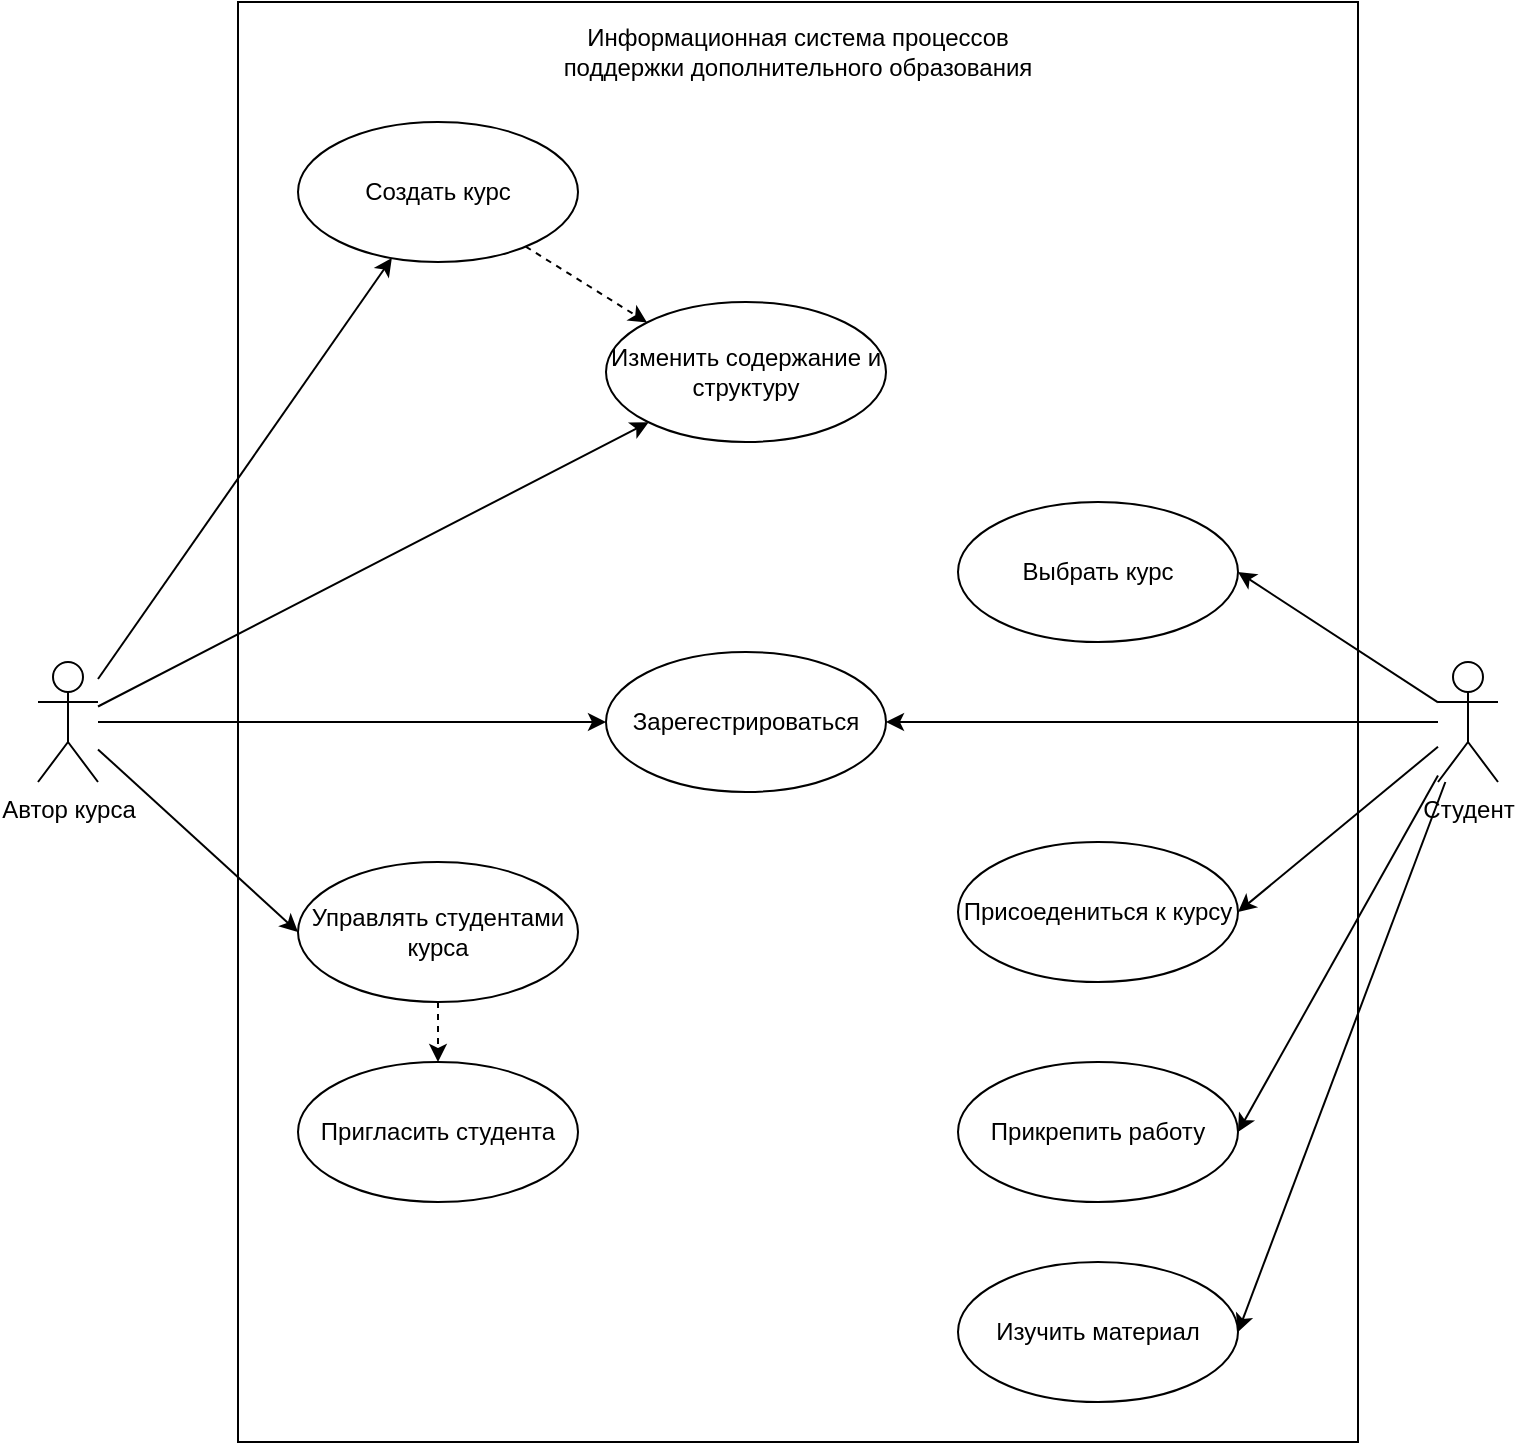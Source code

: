 <mxfile version="23.1.5" type="device">
  <diagram name="Страница — 1" id="TUdbi3gtHHj1jDcqYHT5">
    <mxGraphModel dx="1434" dy="884" grid="1" gridSize="10" guides="1" tooltips="1" connect="1" arrows="1" fold="1" page="1" pageScale="1" pageWidth="827" pageHeight="1169" math="0" shadow="0">
      <root>
        <mxCell id="0" />
        <mxCell id="1" parent="0" />
        <mxCell id="-H2JG8YgPfby64dMCURj-17" value="" style="rounded=0;whiteSpace=wrap;html=1;" parent="1" vertex="1">
          <mxGeometry x="160" y="40" width="560" height="720" as="geometry" />
        </mxCell>
        <mxCell id="-H2JG8YgPfby64dMCURj-21" style="rounded=0;orthogonalLoop=1;jettySize=auto;html=1;strokeColor=default;" parent="1" source="-H2JG8YgPfby64dMCURj-1" target="-H2JG8YgPfby64dMCURj-6" edge="1">
          <mxGeometry relative="1" as="geometry" />
        </mxCell>
        <mxCell id="-H2JG8YgPfby64dMCURj-24" style="rounded=0;orthogonalLoop=1;jettySize=auto;html=1;" parent="1" source="-H2JG8YgPfby64dMCURj-1" target="-H2JG8YgPfby64dMCURj-2" edge="1">
          <mxGeometry relative="1" as="geometry" />
        </mxCell>
        <mxCell id="-H2JG8YgPfby64dMCURj-37" style="rounded=0;orthogonalLoop=1;jettySize=auto;html=1;" parent="1" source="-H2JG8YgPfby64dMCURj-1" target="-H2JG8YgPfby64dMCURj-5" edge="1">
          <mxGeometry relative="1" as="geometry" />
        </mxCell>
        <mxCell id="-H2JG8YgPfby64dMCURj-44" style="rounded=0;orthogonalLoop=1;jettySize=auto;html=1;" parent="1" source="-H2JG8YgPfby64dMCURj-1" edge="1">
          <mxGeometry relative="1" as="geometry">
            <mxPoint x="190" y="505" as="targetPoint" />
          </mxGeometry>
        </mxCell>
        <mxCell id="-H2JG8YgPfby64dMCURj-1" value="Автор курса" style="shape=umlActor;verticalLabelPosition=bottom;verticalAlign=top;html=1;" parent="1" vertex="1">
          <mxGeometry x="60" y="370" width="30" height="60" as="geometry" />
        </mxCell>
        <mxCell id="-H2JG8YgPfby64dMCURj-36" style="rounded=0;orthogonalLoop=1;jettySize=auto;html=1;entryX=0;entryY=0;entryDx=0;entryDy=0;dashed=1;" parent="1" source="-H2JG8YgPfby64dMCURj-2" target="-H2JG8YgPfby64dMCURj-5" edge="1">
          <mxGeometry relative="1" as="geometry" />
        </mxCell>
        <mxCell id="-H2JG8YgPfby64dMCURj-2" value="Создать курс" style="ellipse;whiteSpace=wrap;html=1;" parent="1" vertex="1">
          <mxGeometry x="190" y="100" width="140" height="70" as="geometry" />
        </mxCell>
        <mxCell id="-H2JG8YgPfby64dMCURj-5" value="Изменить содержание и структуру" style="ellipse;whiteSpace=wrap;html=1;" parent="1" vertex="1">
          <mxGeometry x="344" y="190" width="140" height="70" as="geometry" />
        </mxCell>
        <mxCell id="-H2JG8YgPfby64dMCURj-6" value="Зарегестрироваться" style="ellipse;whiteSpace=wrap;html=1;" parent="1" vertex="1">
          <mxGeometry x="344" y="365" width="140" height="70" as="geometry" />
        </mxCell>
        <mxCell id="2xdnWmDHtFl_0H_wcAew-3" style="rounded=0;orthogonalLoop=1;jettySize=auto;html=1;dashed=1;" edge="1" parent="1" source="-H2JG8YgPfby64dMCURj-13" target="2xdnWmDHtFl_0H_wcAew-2">
          <mxGeometry relative="1" as="geometry" />
        </mxCell>
        <mxCell id="-H2JG8YgPfby64dMCURj-13" value="Управлять студентами курса" style="ellipse;whiteSpace=wrap;html=1;" parent="1" vertex="1">
          <mxGeometry x="190" y="470" width="140" height="70" as="geometry" />
        </mxCell>
        <mxCell id="-H2JG8YgPfby64dMCURj-18" value="Информационная система процессов поддержки дополнительного образования" style="text;html=1;align=center;verticalAlign=middle;whiteSpace=wrap;rounded=0;" parent="1" vertex="1">
          <mxGeometry x="320" y="50" width="240" height="30" as="geometry" />
        </mxCell>
        <mxCell id="-H2JG8YgPfby64dMCURj-23" style="rounded=0;orthogonalLoop=1;jettySize=auto;html=1;entryX=1;entryY=0.5;entryDx=0;entryDy=0;" parent="1" source="-H2JG8YgPfby64dMCURj-19" target="-H2JG8YgPfby64dMCURj-6" edge="1">
          <mxGeometry relative="1" as="geometry" />
        </mxCell>
        <mxCell id="-H2JG8YgPfby64dMCURj-45" style="rounded=0;orthogonalLoop=1;jettySize=auto;html=1;entryX=1;entryY=0.5;entryDx=0;entryDy=0;" parent="1" source="-H2JG8YgPfby64dMCURj-19" target="-H2JG8YgPfby64dMCURj-29" edge="1">
          <mxGeometry relative="1" as="geometry" />
        </mxCell>
        <mxCell id="-H2JG8YgPfby64dMCURj-46" style="rounded=0;orthogonalLoop=1;jettySize=auto;html=1;entryX=1;entryY=0.5;entryDx=0;entryDy=0;" parent="1" source="-H2JG8YgPfby64dMCURj-19" target="-H2JG8YgPfby64dMCURj-30" edge="1">
          <mxGeometry relative="1" as="geometry" />
        </mxCell>
        <mxCell id="-H2JG8YgPfby64dMCURj-47" style="rounded=0;orthogonalLoop=1;jettySize=auto;html=1;entryX=1;entryY=0.5;entryDx=0;entryDy=0;" parent="1" source="-H2JG8YgPfby64dMCURj-19" target="-H2JG8YgPfby64dMCURj-31" edge="1">
          <mxGeometry relative="1" as="geometry" />
        </mxCell>
        <mxCell id="2xdnWmDHtFl_0H_wcAew-4" style="rounded=0;orthogonalLoop=1;jettySize=auto;html=1;entryX=1;entryY=0.5;entryDx=0;entryDy=0;" edge="1" parent="1" source="-H2JG8YgPfby64dMCURj-19" target="2xdnWmDHtFl_0H_wcAew-1">
          <mxGeometry relative="1" as="geometry" />
        </mxCell>
        <mxCell id="-H2JG8YgPfby64dMCURj-19" value="Студент" style="shape=umlActor;verticalLabelPosition=bottom;verticalAlign=top;html=1;" parent="1" vertex="1">
          <mxGeometry x="760" y="370" width="30" height="60" as="geometry" />
        </mxCell>
        <mxCell id="-H2JG8YgPfby64dMCURj-29" value="Присоедениться к курсу" style="ellipse;whiteSpace=wrap;html=1;" parent="1" vertex="1">
          <mxGeometry x="520" y="460" width="140" height="70" as="geometry" />
        </mxCell>
        <mxCell id="-H2JG8YgPfby64dMCURj-30" value="Прикрепить работу" style="ellipse;whiteSpace=wrap;html=1;" parent="1" vertex="1">
          <mxGeometry x="520" y="570" width="140" height="70" as="geometry" />
        </mxCell>
        <mxCell id="-H2JG8YgPfby64dMCURj-31" value="Изучить материал" style="ellipse;whiteSpace=wrap;html=1;" parent="1" vertex="1">
          <mxGeometry x="520" y="670" width="140" height="70" as="geometry" />
        </mxCell>
        <mxCell id="2xdnWmDHtFl_0H_wcAew-1" value="Выбрать курс" style="ellipse;whiteSpace=wrap;html=1;" vertex="1" parent="1">
          <mxGeometry x="520" y="290" width="140" height="70" as="geometry" />
        </mxCell>
        <mxCell id="2xdnWmDHtFl_0H_wcAew-2" value="Пригласить студента" style="ellipse;whiteSpace=wrap;html=1;" vertex="1" parent="1">
          <mxGeometry x="190" y="570" width="140" height="70" as="geometry" />
        </mxCell>
      </root>
    </mxGraphModel>
  </diagram>
</mxfile>
